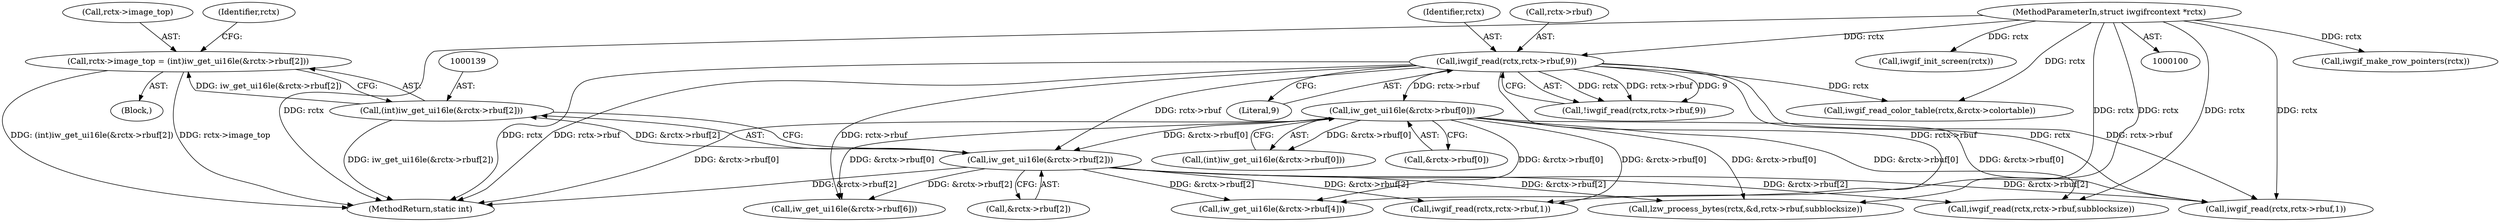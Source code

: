 digraph "0_imageworsener_ca3356eb49fee03e2eaf6b6aff826988c1122d93@pointer" {
"1000134" [label="(Call,rctx->image_top = (int)iw_get_ui16le(&rctx->rbuf[2]))"];
"1000138" [label="(Call,(int)iw_get_ui16le(&rctx->rbuf[2]))"];
"1000140" [label="(Call,iw_get_ui16le(&rctx->rbuf[2]))"];
"1000127" [label="(Call,iw_get_ui16le(&rctx->rbuf[0]))"];
"1000114" [label="(Call,iwgif_read(rctx,rctx->rbuf,9))"];
"1000101" [label="(MethodParameterIn,struct iwgifrcontext *rctx)"];
"1000345" [label="(Call,iwgif_read(rctx,rctx->rbuf,1))"];
"1000138" [label="(Call,(int)iw_get_ui16le(&rctx->rbuf[2]))"];
"1000153" [label="(Call,iw_get_ui16le(&rctx->rbuf[4]))"];
"1000330" [label="(Call,iwgif_make_row_pointers(rctx))"];
"1000277" [label="(Call,iwgif_read(rctx,rctx->rbuf,1))"];
"1000114" [label="(Call,iwgif_read(rctx,rctx->rbuf,9))"];
"1000113" [label="(Call,!iwgif_read(rctx,rctx->rbuf,9))"];
"1000115" [label="(Identifier,rctx)"];
"1000140" [label="(Call,iw_get_ui16le(&rctx->rbuf[2]))"];
"1000310" [label="(Call,iwgif_init_screen(rctx))"];
"1000116" [label="(Call,rctx->rbuf)"];
"1000101" [label="(MethodParameterIn,struct iwgifrcontext *rctx)"];
"1000135" [label="(Call,rctx->image_top)"];
"1000102" [label="(Block,)"];
"1000119" [label="(Literal,9)"];
"1000149" [label="(Identifier,rctx)"];
"1000127" [label="(Call,iw_get_ui16le(&rctx->rbuf[0]))"];
"1000406" [label="(MethodReturn,static int)"];
"1000377" [label="(Call,lzw_process_bytes(rctx,&d,rctx->rbuf,subblocksize))"];
"1000250" [label="(Call,iwgif_read_color_table(rctx,&rctx->colortable))"];
"1000141" [label="(Call,&rctx->rbuf[2])"];
"1000166" [label="(Call,iw_get_ui16le(&rctx->rbuf[6]))"];
"1000368" [label="(Call,iwgif_read(rctx,rctx->rbuf,subblocksize))"];
"1000125" [label="(Call,(int)iw_get_ui16le(&rctx->rbuf[0]))"];
"1000128" [label="(Call,&rctx->rbuf[0])"];
"1000134" [label="(Call,rctx->image_top = (int)iw_get_ui16le(&rctx->rbuf[2]))"];
"1000134" -> "1000102"  [label="AST: "];
"1000134" -> "1000138"  [label="CFG: "];
"1000135" -> "1000134"  [label="AST: "];
"1000138" -> "1000134"  [label="AST: "];
"1000149" -> "1000134"  [label="CFG: "];
"1000134" -> "1000406"  [label="DDG: rctx->image_top"];
"1000134" -> "1000406"  [label="DDG: (int)iw_get_ui16le(&rctx->rbuf[2])"];
"1000138" -> "1000134"  [label="DDG: iw_get_ui16le(&rctx->rbuf[2])"];
"1000138" -> "1000140"  [label="CFG: "];
"1000139" -> "1000138"  [label="AST: "];
"1000140" -> "1000138"  [label="AST: "];
"1000138" -> "1000406"  [label="DDG: iw_get_ui16le(&rctx->rbuf[2])"];
"1000140" -> "1000138"  [label="DDG: &rctx->rbuf[2]"];
"1000140" -> "1000141"  [label="CFG: "];
"1000141" -> "1000140"  [label="AST: "];
"1000140" -> "1000406"  [label="DDG: &rctx->rbuf[2]"];
"1000127" -> "1000140"  [label="DDG: &rctx->rbuf[0]"];
"1000114" -> "1000140"  [label="DDG: rctx->rbuf"];
"1000140" -> "1000153"  [label="DDG: &rctx->rbuf[2]"];
"1000140" -> "1000166"  [label="DDG: &rctx->rbuf[2]"];
"1000140" -> "1000277"  [label="DDG: &rctx->rbuf[2]"];
"1000140" -> "1000345"  [label="DDG: &rctx->rbuf[2]"];
"1000140" -> "1000368"  [label="DDG: &rctx->rbuf[2]"];
"1000140" -> "1000377"  [label="DDG: &rctx->rbuf[2]"];
"1000127" -> "1000125"  [label="AST: "];
"1000127" -> "1000128"  [label="CFG: "];
"1000128" -> "1000127"  [label="AST: "];
"1000125" -> "1000127"  [label="CFG: "];
"1000127" -> "1000406"  [label="DDG: &rctx->rbuf[0]"];
"1000127" -> "1000125"  [label="DDG: &rctx->rbuf[0]"];
"1000114" -> "1000127"  [label="DDG: rctx->rbuf"];
"1000127" -> "1000153"  [label="DDG: &rctx->rbuf[0]"];
"1000127" -> "1000166"  [label="DDG: &rctx->rbuf[0]"];
"1000127" -> "1000277"  [label="DDG: &rctx->rbuf[0]"];
"1000127" -> "1000345"  [label="DDG: &rctx->rbuf[0]"];
"1000127" -> "1000368"  [label="DDG: &rctx->rbuf[0]"];
"1000127" -> "1000377"  [label="DDG: &rctx->rbuf[0]"];
"1000114" -> "1000113"  [label="AST: "];
"1000114" -> "1000119"  [label="CFG: "];
"1000115" -> "1000114"  [label="AST: "];
"1000116" -> "1000114"  [label="AST: "];
"1000119" -> "1000114"  [label="AST: "];
"1000113" -> "1000114"  [label="CFG: "];
"1000114" -> "1000406"  [label="DDG: rctx"];
"1000114" -> "1000406"  [label="DDG: rctx->rbuf"];
"1000114" -> "1000113"  [label="DDG: rctx"];
"1000114" -> "1000113"  [label="DDG: rctx->rbuf"];
"1000114" -> "1000113"  [label="DDG: 9"];
"1000101" -> "1000114"  [label="DDG: rctx"];
"1000114" -> "1000153"  [label="DDG: rctx->rbuf"];
"1000114" -> "1000166"  [label="DDG: rctx->rbuf"];
"1000114" -> "1000250"  [label="DDG: rctx"];
"1000114" -> "1000277"  [label="DDG: rctx"];
"1000114" -> "1000277"  [label="DDG: rctx->rbuf"];
"1000101" -> "1000100"  [label="AST: "];
"1000101" -> "1000406"  [label="DDG: rctx"];
"1000101" -> "1000250"  [label="DDG: rctx"];
"1000101" -> "1000277"  [label="DDG: rctx"];
"1000101" -> "1000310"  [label="DDG: rctx"];
"1000101" -> "1000330"  [label="DDG: rctx"];
"1000101" -> "1000345"  [label="DDG: rctx"];
"1000101" -> "1000368"  [label="DDG: rctx"];
"1000101" -> "1000377"  [label="DDG: rctx"];
}

